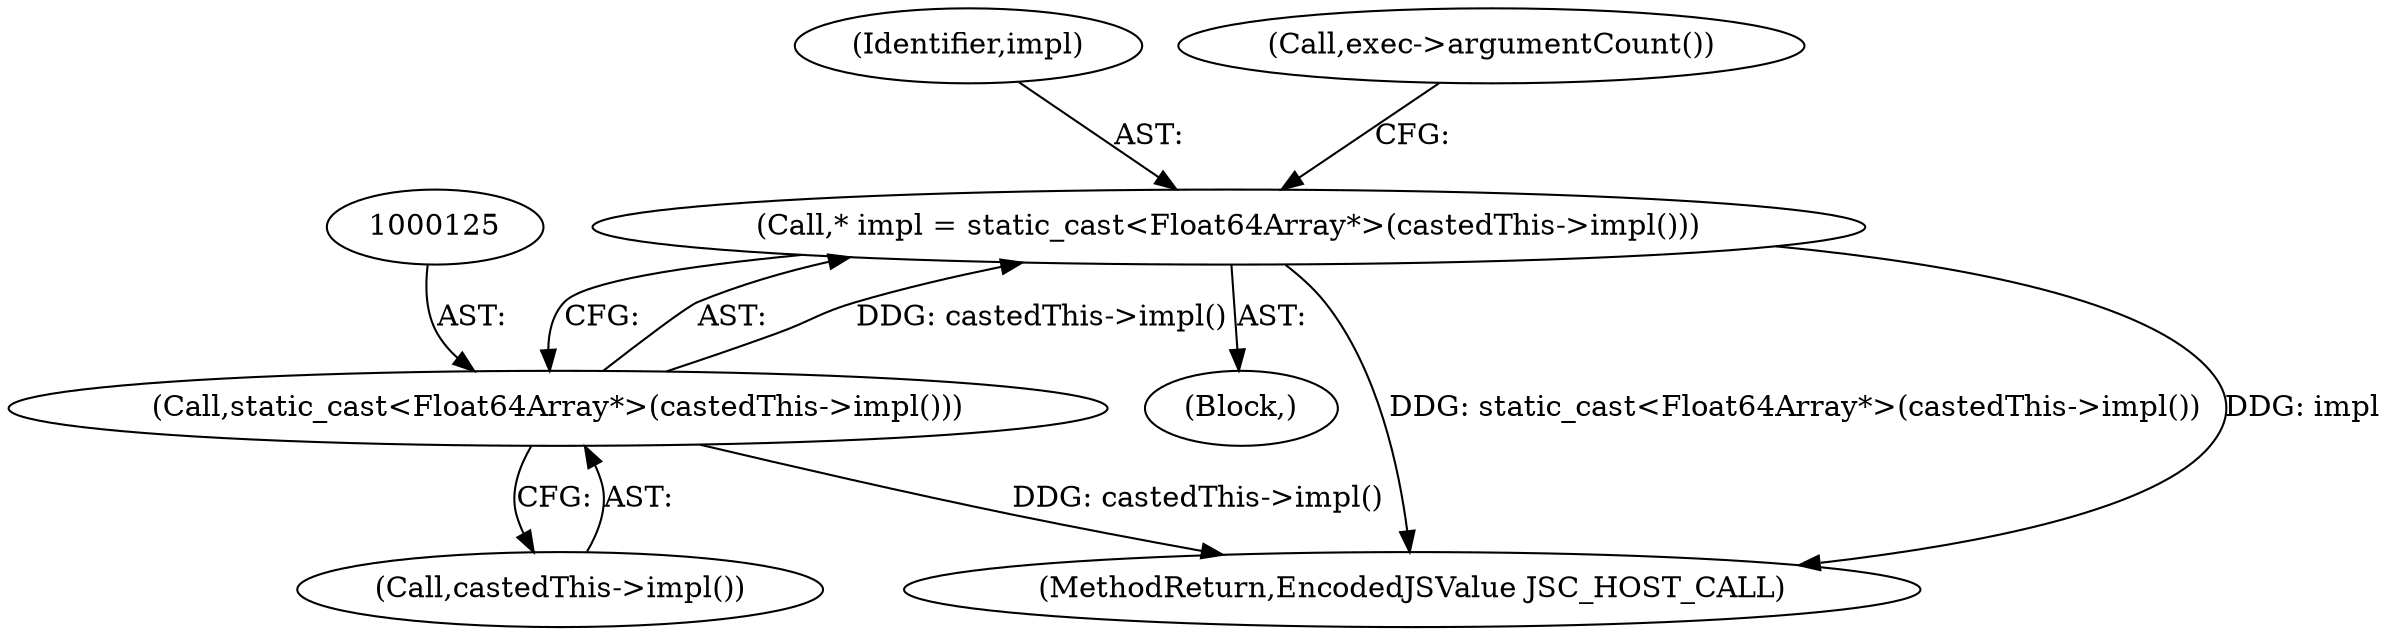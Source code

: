 digraph "0_Chrome_b944f670bb7a8a919daac497a4ea0536c954c201_8@pointer" {
"1000122" [label="(Call,* impl = static_cast<Float64Array*>(castedThis->impl()))"];
"1000124" [label="(Call,static_cast<Float64Array*>(castedThis->impl()))"];
"1000126" [label="(Call,castedThis->impl())"];
"1000123" [label="(Identifier,impl)"];
"1000122" [label="(Call,* impl = static_cast<Float64Array*>(castedThis->impl()))"];
"1000129" [label="(Call,exec->argumentCount())"];
"1000102" [label="(Block,)"];
"1000155" [label="(MethodReturn,EncodedJSValue JSC_HOST_CALL)"];
"1000124" [label="(Call,static_cast<Float64Array*>(castedThis->impl()))"];
"1000122" -> "1000102"  [label="AST: "];
"1000122" -> "1000124"  [label="CFG: "];
"1000123" -> "1000122"  [label="AST: "];
"1000124" -> "1000122"  [label="AST: "];
"1000129" -> "1000122"  [label="CFG: "];
"1000122" -> "1000155"  [label="DDG: static_cast<Float64Array*>(castedThis->impl())"];
"1000122" -> "1000155"  [label="DDG: impl"];
"1000124" -> "1000122"  [label="DDG: castedThis->impl()"];
"1000124" -> "1000126"  [label="CFG: "];
"1000125" -> "1000124"  [label="AST: "];
"1000126" -> "1000124"  [label="AST: "];
"1000124" -> "1000155"  [label="DDG: castedThis->impl()"];
}
